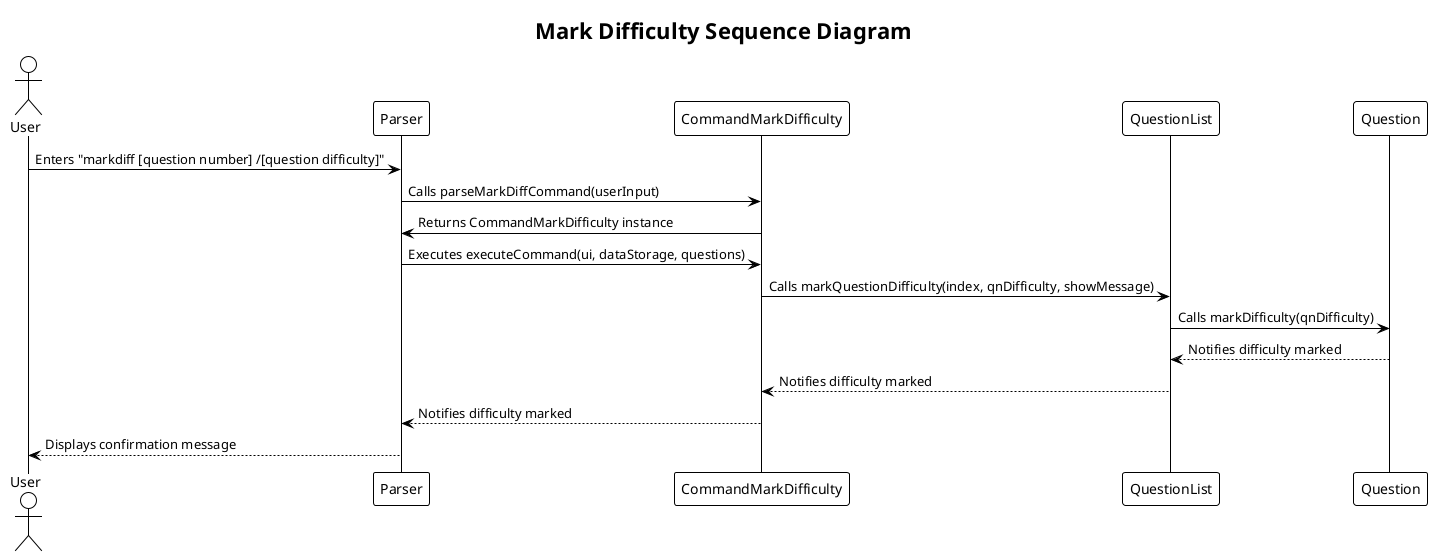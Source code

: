 @startuml
!theme plain

title Mark Difficulty Sequence Diagram
actor User
participant Parser
participant CommandMarkDifficulty
participant QuestionList
participant Question

User -> Parser: Enters "markdiff [question number] /[question difficulty]"
Parser -> CommandMarkDifficulty: Calls parseMarkDiffCommand(userInput)
CommandMarkDifficulty -> Parser: Returns CommandMarkDifficulty instance
Parser -> CommandMarkDifficulty: Executes executeCommand(ui, dataStorage, questions)
CommandMarkDifficulty -> QuestionList: Calls markQuestionDifficulty(index, qnDifficulty, showMessage)
QuestionList -> Question: Calls markDifficulty(qnDifficulty)
Question --> QuestionList: Notifies difficulty marked
QuestionList --> CommandMarkDifficulty: Notifies difficulty marked
CommandMarkDifficulty --> Parser: Notifies difficulty marked
Parser --> User: Displays confirmation message

@enduml
